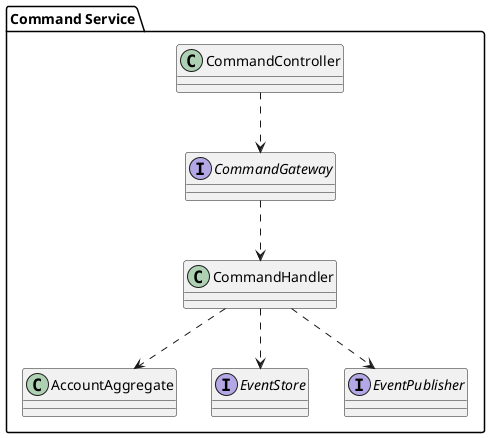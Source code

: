 @startuml
package "Command Service" {
    class CommandController
    interface CommandGateway
    class CommandHandler
    class AccountAggregate
    interface EventStore
    interface EventPublisher

    CommandController ..> CommandGateway
    CommandGateway ..> CommandHandler
    CommandHandler ..> AccountAggregate
    CommandHandler ..> EventStore
    CommandHandler ..> EventPublisher
}
@enduml
